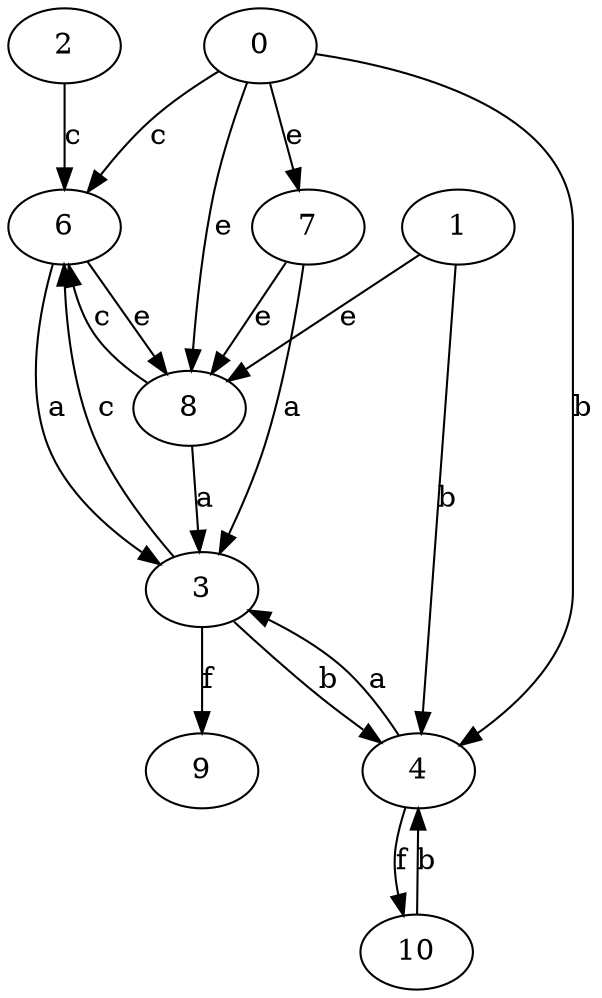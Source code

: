 strict digraph  {
2;
3;
0;
4;
6;
7;
1;
8;
9;
10;
2 -> 6  [label=c];
3 -> 4  [label=b];
3 -> 6  [label=c];
3 -> 9  [label=f];
0 -> 4  [label=b];
0 -> 6  [label=c];
0 -> 7  [label=e];
0 -> 8  [label=e];
4 -> 3  [label=a];
4 -> 10  [label=f];
6 -> 3  [label=a];
6 -> 8  [label=e];
7 -> 3  [label=a];
7 -> 8  [label=e];
1 -> 4  [label=b];
1 -> 8  [label=e];
8 -> 3  [label=a];
8 -> 6  [label=c];
10 -> 4  [label=b];
}

